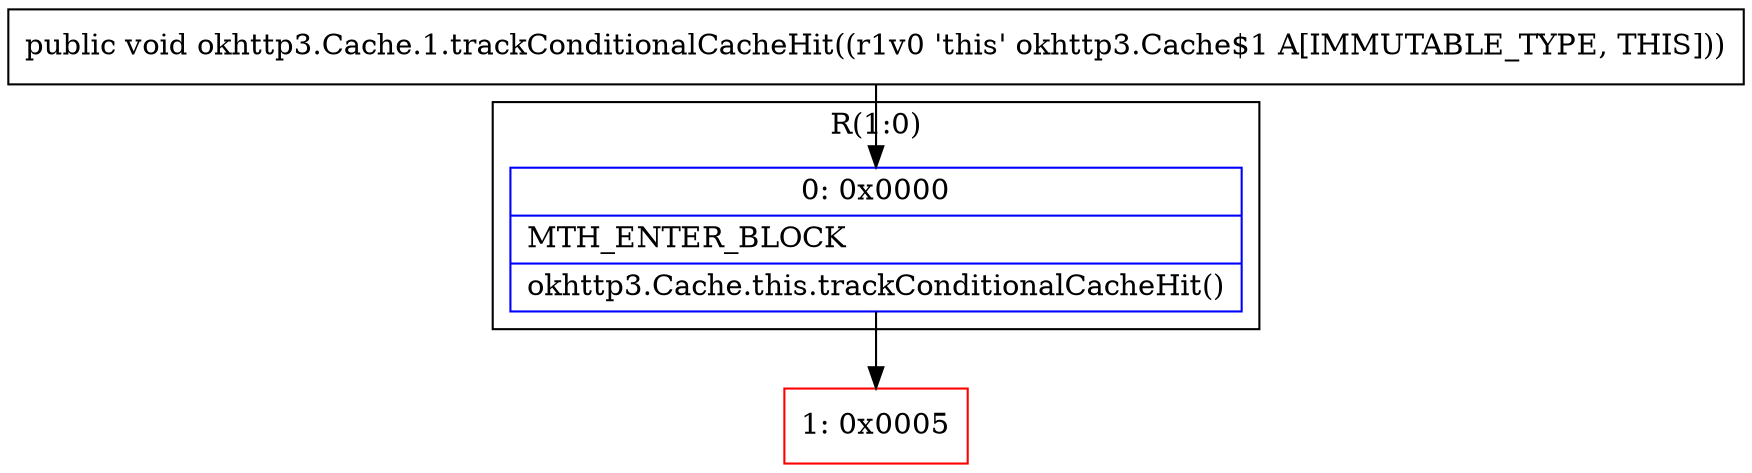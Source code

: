 digraph "CFG forokhttp3.Cache.1.trackConditionalCacheHit()V" {
subgraph cluster_Region_140354181 {
label = "R(1:0)";
node [shape=record,color=blue];
Node_0 [shape=record,label="{0\:\ 0x0000|MTH_ENTER_BLOCK\l|okhttp3.Cache.this.trackConditionalCacheHit()\l}"];
}
Node_1 [shape=record,color=red,label="{1\:\ 0x0005}"];
MethodNode[shape=record,label="{public void okhttp3.Cache.1.trackConditionalCacheHit((r1v0 'this' okhttp3.Cache$1 A[IMMUTABLE_TYPE, THIS])) }"];
MethodNode -> Node_0;
Node_0 -> Node_1;
}

